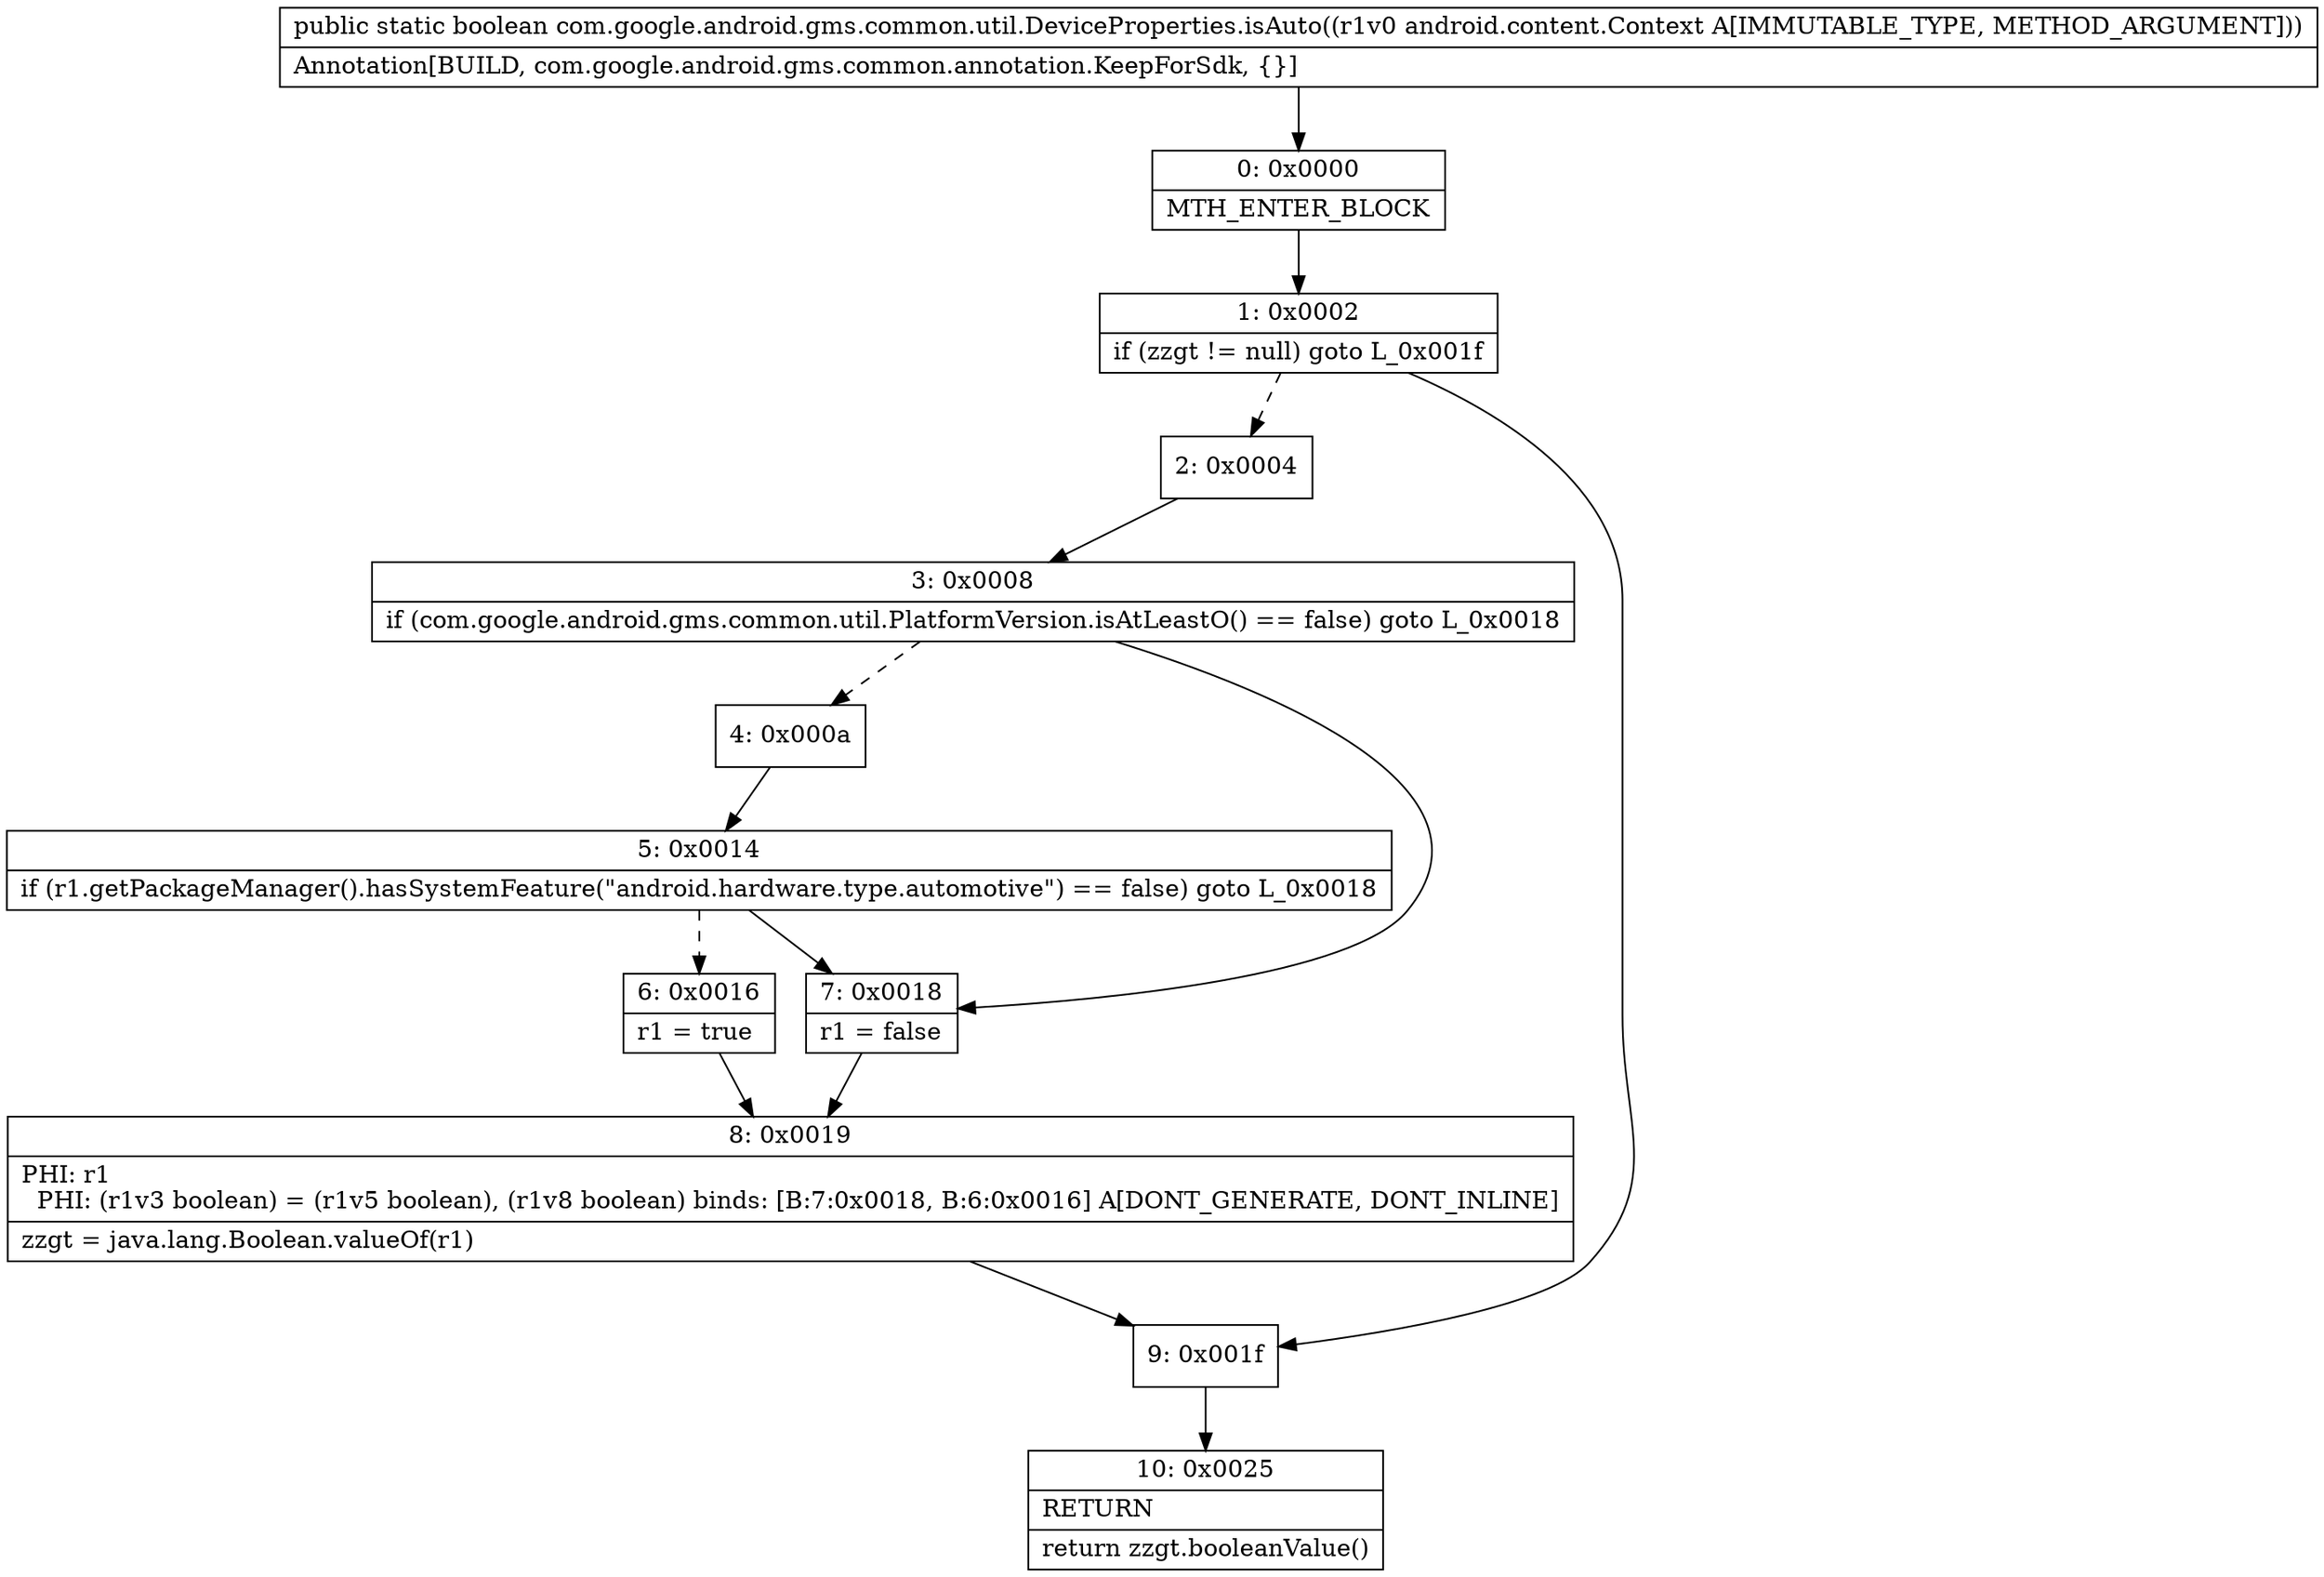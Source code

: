 digraph "CFG forcom.google.android.gms.common.util.DeviceProperties.isAuto(Landroid\/content\/Context;)Z" {
Node_0 [shape=record,label="{0\:\ 0x0000|MTH_ENTER_BLOCK\l}"];
Node_1 [shape=record,label="{1\:\ 0x0002|if (zzgt != null) goto L_0x001f\l}"];
Node_2 [shape=record,label="{2\:\ 0x0004}"];
Node_3 [shape=record,label="{3\:\ 0x0008|if (com.google.android.gms.common.util.PlatformVersion.isAtLeastO() == false) goto L_0x0018\l}"];
Node_4 [shape=record,label="{4\:\ 0x000a}"];
Node_5 [shape=record,label="{5\:\ 0x0014|if (r1.getPackageManager().hasSystemFeature(\"android.hardware.type.automotive\") == false) goto L_0x0018\l}"];
Node_6 [shape=record,label="{6\:\ 0x0016|r1 = true\l}"];
Node_7 [shape=record,label="{7\:\ 0x0018|r1 = false\l}"];
Node_8 [shape=record,label="{8\:\ 0x0019|PHI: r1 \l  PHI: (r1v3 boolean) = (r1v5 boolean), (r1v8 boolean) binds: [B:7:0x0018, B:6:0x0016] A[DONT_GENERATE, DONT_INLINE]\l|zzgt = java.lang.Boolean.valueOf(r1)\l}"];
Node_9 [shape=record,label="{9\:\ 0x001f}"];
Node_10 [shape=record,label="{10\:\ 0x0025|RETURN\l|return zzgt.booleanValue()\l}"];
MethodNode[shape=record,label="{public static boolean com.google.android.gms.common.util.DeviceProperties.isAuto((r1v0 android.content.Context A[IMMUTABLE_TYPE, METHOD_ARGUMENT]))  | Annotation[BUILD, com.google.android.gms.common.annotation.KeepForSdk, \{\}]\l}"];
MethodNode -> Node_0;
Node_0 -> Node_1;
Node_1 -> Node_2[style=dashed];
Node_1 -> Node_9;
Node_2 -> Node_3;
Node_3 -> Node_4[style=dashed];
Node_3 -> Node_7;
Node_4 -> Node_5;
Node_5 -> Node_6[style=dashed];
Node_5 -> Node_7;
Node_6 -> Node_8;
Node_7 -> Node_8;
Node_8 -> Node_9;
Node_9 -> Node_10;
}

